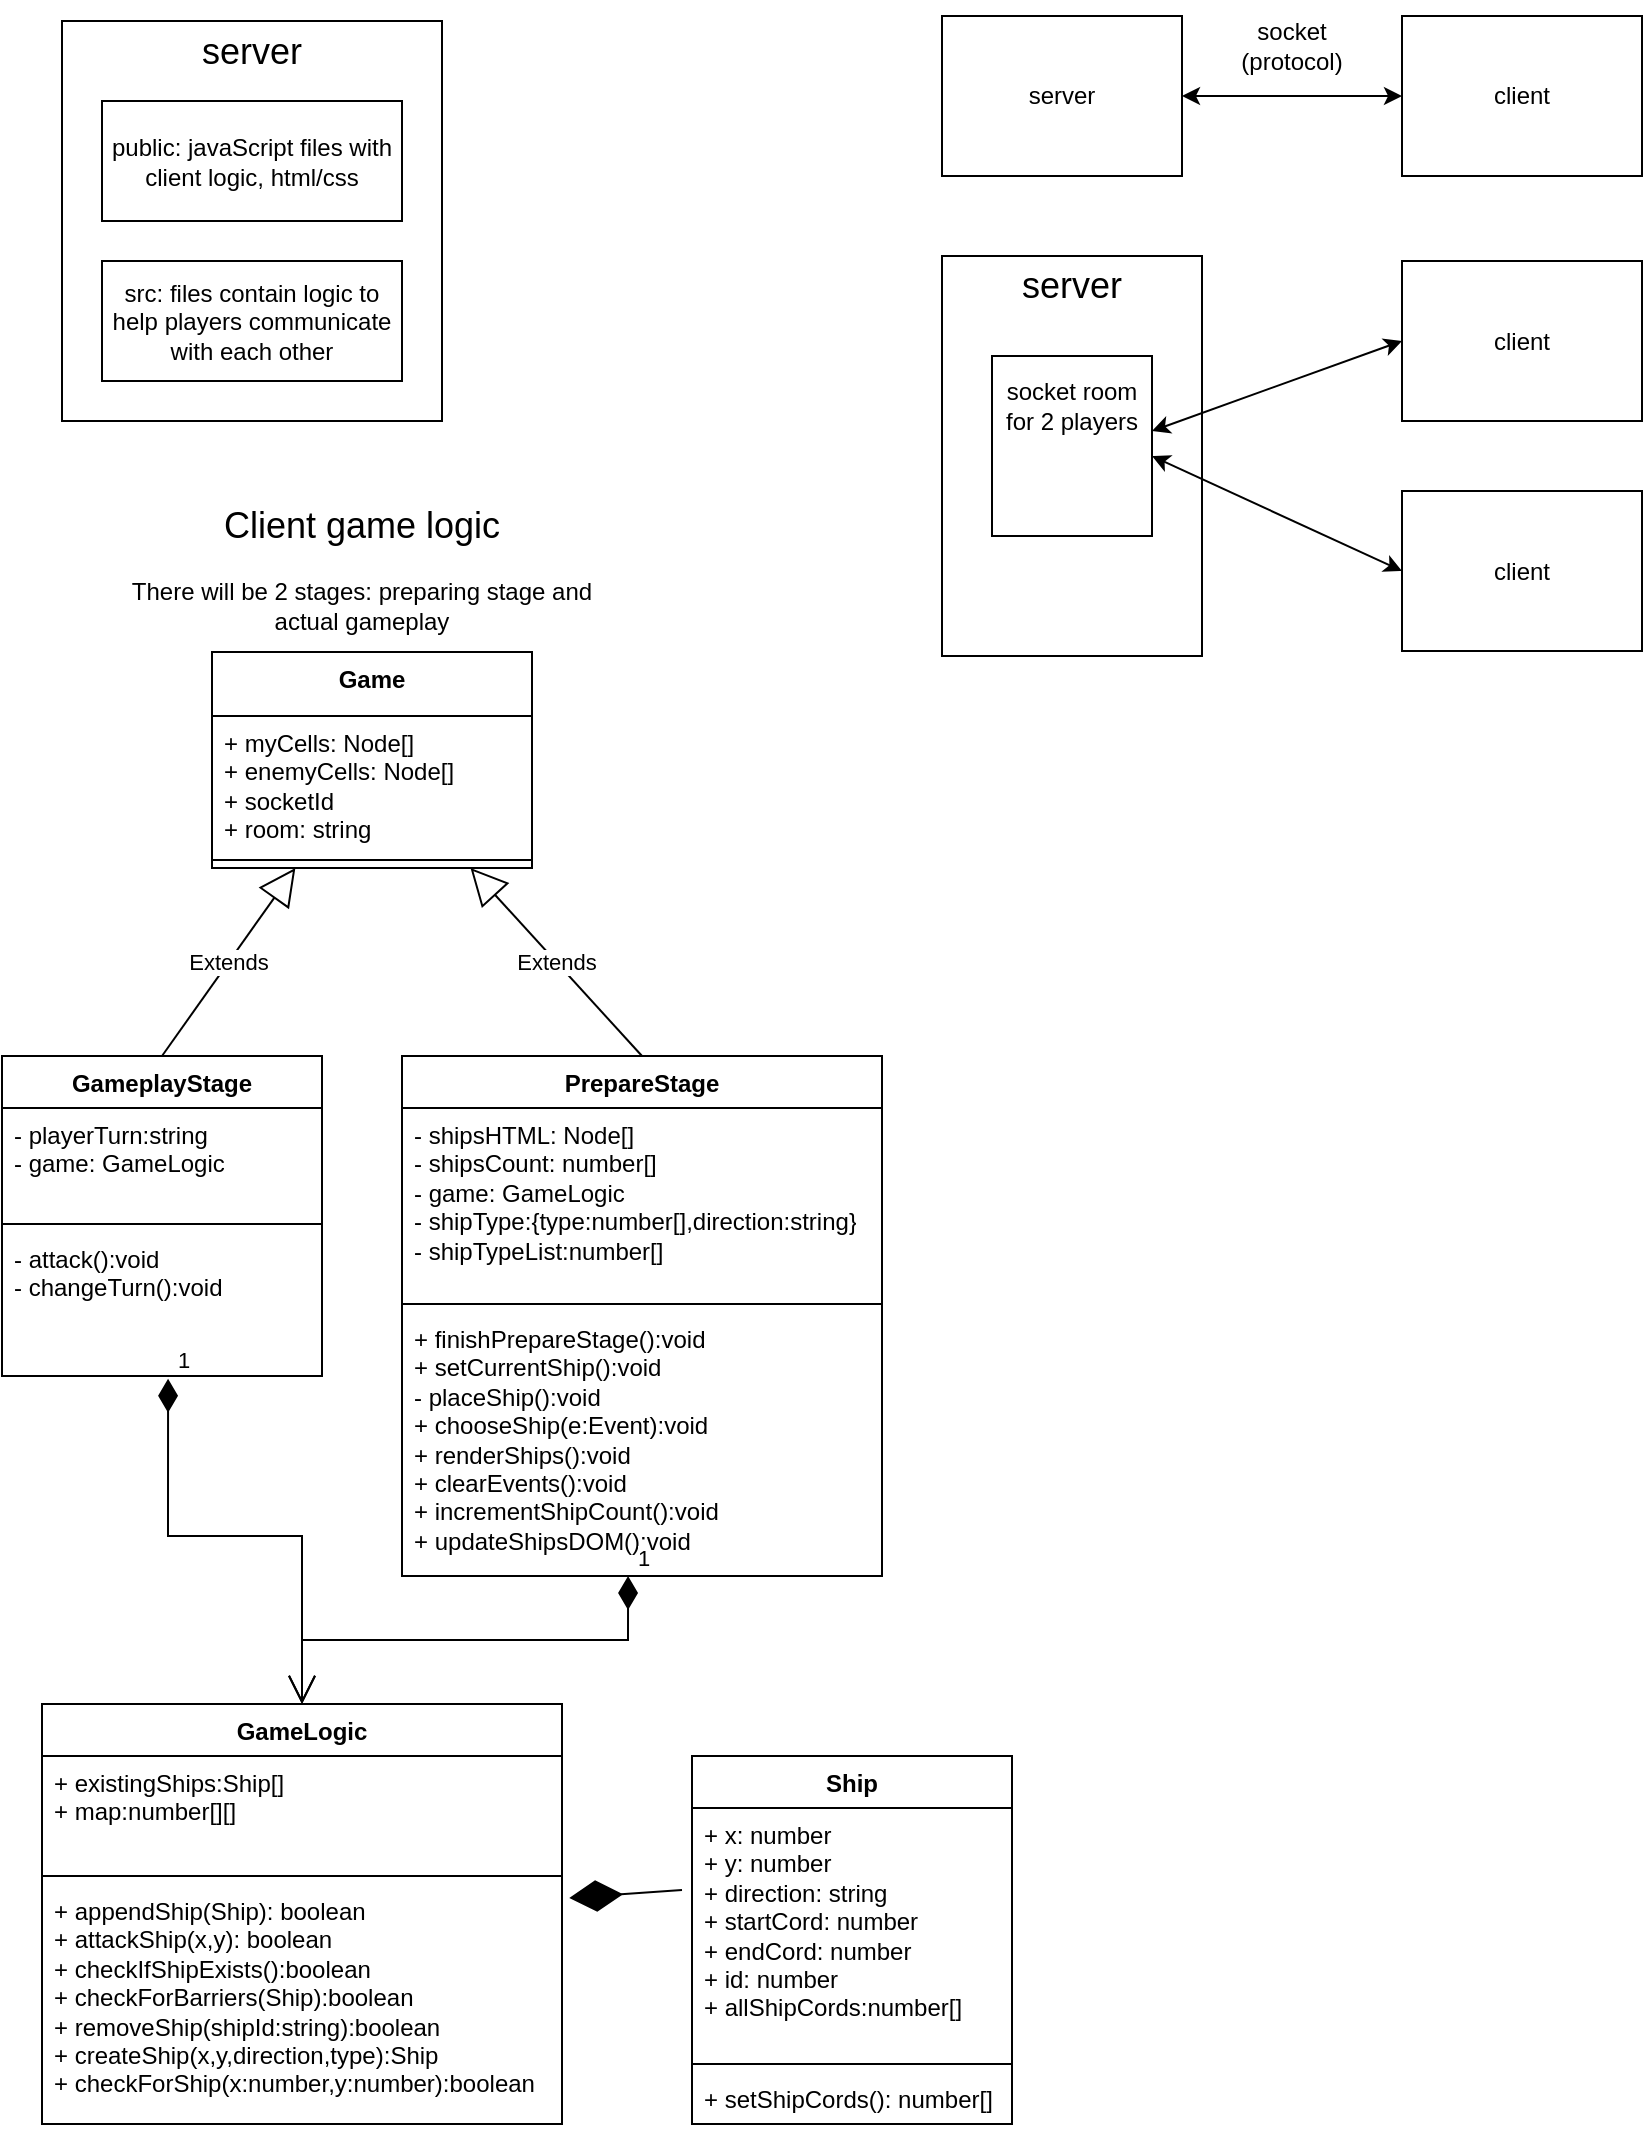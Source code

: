 <mxfile version="24.0.2" type="github">
  <diagram name="Page-1" id="7G-Kw1srW0fVWj_SxOim">
    <mxGraphModel dx="1120" dy="506" grid="1" gridSize="10" guides="1" tooltips="1" connect="1" arrows="1" fold="1" page="1" pageScale="1" pageWidth="850" pageHeight="1100" math="0" shadow="0">
      <root>
        <mxCell id="0" />
        <mxCell id="1" parent="0" />
        <mxCell id="3erMpisCx-1nsQBFbhVN-1" value="server" style="rounded=0;whiteSpace=wrap;html=1;" parent="1" vertex="1">
          <mxGeometry x="480" y="40" width="120" height="80" as="geometry" />
        </mxCell>
        <mxCell id="3erMpisCx-1nsQBFbhVN-2" value="client" style="rounded=0;whiteSpace=wrap;html=1;" parent="1" vertex="1">
          <mxGeometry x="710" y="40" width="120" height="80" as="geometry" />
        </mxCell>
        <mxCell id="3erMpisCx-1nsQBFbhVN-3" value="" style="endArrow=classic;startArrow=classic;html=1;rounded=0;exitX=1;exitY=0.5;exitDx=0;exitDy=0;entryX=0;entryY=0.5;entryDx=0;entryDy=0;" parent="1" source="3erMpisCx-1nsQBFbhVN-1" target="3erMpisCx-1nsQBFbhVN-2" edge="1">
          <mxGeometry width="50" height="50" relative="1" as="geometry">
            <mxPoint x="890" y="220" as="sourcePoint" />
            <mxPoint x="940" y="170" as="targetPoint" />
            <Array as="points" />
          </mxGeometry>
        </mxCell>
        <mxCell id="3erMpisCx-1nsQBFbhVN-5" value="socket (protocol)" style="text;html=1;align=center;verticalAlign=middle;whiteSpace=wrap;rounded=0;" parent="1" vertex="1">
          <mxGeometry x="610" y="40" width="90" height="30" as="geometry" />
        </mxCell>
        <mxCell id="3erMpisCx-1nsQBFbhVN-7" value="" style="rounded=0;whiteSpace=wrap;html=1;" parent="1" vertex="1">
          <mxGeometry x="40" y="42.5" width="190" height="200" as="geometry" />
        </mxCell>
        <mxCell id="3erMpisCx-1nsQBFbhVN-8" value="&lt;font style=&quot;font-size: 18px;&quot;&gt;server&lt;/font&gt;" style="text;html=1;align=center;verticalAlign=middle;whiteSpace=wrap;rounded=0;" parent="1" vertex="1">
          <mxGeometry x="95" y="32.5" width="80" height="50" as="geometry" />
        </mxCell>
        <mxCell id="3erMpisCx-1nsQBFbhVN-9" value="public: javaScript files with client logic, html/css" style="rounded=0;whiteSpace=wrap;html=1;" parent="1" vertex="1">
          <mxGeometry x="60" y="82.5" width="150" height="60" as="geometry" />
        </mxCell>
        <mxCell id="3erMpisCx-1nsQBFbhVN-10" value="src: files contain logic to help players communicate with each other" style="rounded=0;whiteSpace=wrap;html=1;" parent="1" vertex="1">
          <mxGeometry x="60" y="162.5" width="150" height="60" as="geometry" />
        </mxCell>
        <mxCell id="3erMpisCx-1nsQBFbhVN-11" value="client" style="rounded=0;whiteSpace=wrap;html=1;" parent="1" vertex="1">
          <mxGeometry x="710" y="277.5" width="120" height="80" as="geometry" />
        </mxCell>
        <mxCell id="3erMpisCx-1nsQBFbhVN-12" value="client" style="rounded=0;whiteSpace=wrap;html=1;" parent="1" vertex="1">
          <mxGeometry x="710" y="162.5" width="120" height="80" as="geometry" />
        </mxCell>
        <mxCell id="3erMpisCx-1nsQBFbhVN-15" value="" style="rounded=0;whiteSpace=wrap;html=1;" parent="1" vertex="1">
          <mxGeometry x="480" y="160" width="130" height="200" as="geometry" />
        </mxCell>
        <mxCell id="3erMpisCx-1nsQBFbhVN-16" value="&lt;font style=&quot;font-size: 18px;&quot;&gt;server&lt;/font&gt;" style="text;html=1;align=center;verticalAlign=middle;whiteSpace=wrap;rounded=0;" parent="1" vertex="1">
          <mxGeometry x="505" y="150" width="80" height="50" as="geometry" />
        </mxCell>
        <mxCell id="3erMpisCx-1nsQBFbhVN-17" value="" style="rounded=0;whiteSpace=wrap;html=1;" parent="1" vertex="1">
          <mxGeometry x="505" y="210" width="80" height="90" as="geometry" />
        </mxCell>
        <mxCell id="3erMpisCx-1nsQBFbhVN-18" value="&lt;font style=&quot;font-size: 12px;&quot;&gt;socket room for 2 players&lt;/font&gt;" style="text;html=1;align=center;verticalAlign=middle;whiteSpace=wrap;rounded=0;" parent="1" vertex="1">
          <mxGeometry x="505" y="210" width="80" height="50" as="geometry" />
        </mxCell>
        <mxCell id="3erMpisCx-1nsQBFbhVN-19" value="" style="endArrow=classic;startArrow=classic;html=1;rounded=0;entryX=0;entryY=0.5;entryDx=0;entryDy=0;exitX=1;exitY=0.75;exitDx=0;exitDy=0;" parent="1" source="3erMpisCx-1nsQBFbhVN-18" target="3erMpisCx-1nsQBFbhVN-12" edge="1">
          <mxGeometry width="50" height="50" relative="1" as="geometry">
            <mxPoint x="620" y="390" as="sourcePoint" />
            <mxPoint x="670" y="340" as="targetPoint" />
            <Array as="points" />
          </mxGeometry>
        </mxCell>
        <mxCell id="3erMpisCx-1nsQBFbhVN-20" value="" style="endArrow=classic;startArrow=classic;html=1;rounded=0;entryX=0;entryY=0.5;entryDx=0;entryDy=0;exitX=1;exitY=1;exitDx=0;exitDy=0;" parent="1" source="3erMpisCx-1nsQBFbhVN-18" target="3erMpisCx-1nsQBFbhVN-11" edge="1">
          <mxGeometry width="50" height="50" relative="1" as="geometry">
            <mxPoint x="595" y="258" as="sourcePoint" />
            <mxPoint x="720" y="213" as="targetPoint" />
            <Array as="points" />
          </mxGeometry>
        </mxCell>
        <mxCell id="3erMpisCx-1nsQBFbhVN-22" value="&lt;font style=&quot;font-size: 18px;&quot;&gt;Client game logic&lt;/font&gt;" style="text;html=1;align=center;verticalAlign=middle;whiteSpace=wrap;rounded=0;" parent="1" vertex="1">
          <mxGeometry x="95" y="280" width="190" height="30" as="geometry" />
        </mxCell>
        <mxCell id="3erMpisCx-1nsQBFbhVN-27" value="There will be 2 stages: preparing stage and actual gameplay" style="text;html=1;align=center;verticalAlign=middle;whiteSpace=wrap;rounded=0;" parent="1" vertex="1">
          <mxGeometry x="70" y="320" width="240" height="30" as="geometry" />
        </mxCell>
        <mxCell id="3erMpisCx-1nsQBFbhVN-28" value="Game" style="swimlane;fontStyle=1;align=center;verticalAlign=top;childLayout=stackLayout;horizontal=1;startSize=32;horizontalStack=0;resizeParent=1;resizeParentMax=0;resizeLast=0;collapsible=1;marginBottom=0;whiteSpace=wrap;html=1;" parent="1" vertex="1">
          <mxGeometry x="115" y="358" width="160" height="108" as="geometry" />
        </mxCell>
        <mxCell id="3erMpisCx-1nsQBFbhVN-29" value="+ myCells: Node[]&lt;br style=&quot;border-color: var(--border-color);&quot;&gt;+ enemyCells: Node[]&lt;br&gt;+&amp;nbsp;socketId&lt;br&gt;+ room: string" style="text;strokeColor=none;fillColor=none;align=left;verticalAlign=top;spacingLeft=4;spacingRight=4;overflow=hidden;rotatable=0;points=[[0,0.5],[1,0.5]];portConstraint=eastwest;whiteSpace=wrap;html=1;" parent="3erMpisCx-1nsQBFbhVN-28" vertex="1">
          <mxGeometry y="32" width="160" height="68" as="geometry" />
        </mxCell>
        <mxCell id="3erMpisCx-1nsQBFbhVN-30" value="" style="line;strokeWidth=1;fillColor=none;align=left;verticalAlign=middle;spacingTop=-1;spacingLeft=3;spacingRight=3;rotatable=0;labelPosition=right;points=[];portConstraint=eastwest;strokeColor=inherit;" parent="3erMpisCx-1nsQBFbhVN-28" vertex="1">
          <mxGeometry y="100" width="160" height="8" as="geometry" />
        </mxCell>
        <mxCell id="3erMpisCx-1nsQBFbhVN-33" value="GameLogic" style="swimlane;fontStyle=1;align=center;verticalAlign=top;childLayout=stackLayout;horizontal=1;startSize=26;horizontalStack=0;resizeParent=1;resizeParentMax=0;resizeLast=0;collapsible=1;marginBottom=0;whiteSpace=wrap;html=1;" parent="1" vertex="1">
          <mxGeometry x="30" y="884" width="260" height="210" as="geometry" />
        </mxCell>
        <mxCell id="3erMpisCx-1nsQBFbhVN-34" value="+ existingShips:Ship[]&lt;br&gt;+ map:number[][]" style="text;strokeColor=none;fillColor=none;align=left;verticalAlign=top;spacingLeft=4;spacingRight=4;overflow=hidden;rotatable=0;points=[[0,0.5],[1,0.5]];portConstraint=eastwest;whiteSpace=wrap;html=1;" parent="3erMpisCx-1nsQBFbhVN-33" vertex="1">
          <mxGeometry y="26" width="260" height="56" as="geometry" />
        </mxCell>
        <mxCell id="3erMpisCx-1nsQBFbhVN-35" value="" style="line;strokeWidth=1;fillColor=none;align=left;verticalAlign=middle;spacingTop=-1;spacingLeft=3;spacingRight=3;rotatable=0;labelPosition=right;points=[];portConstraint=eastwest;strokeColor=inherit;" parent="3erMpisCx-1nsQBFbhVN-33" vertex="1">
          <mxGeometry y="82" width="260" height="8" as="geometry" />
        </mxCell>
        <mxCell id="3erMpisCx-1nsQBFbhVN-36" value="+ appendShip(Ship): boolean&lt;br&gt;+ attackShip(x,y): boolean&lt;br&gt;+ checkIfShipExists():boolean&lt;br&gt;+&amp;nbsp;checkForBarriers(Ship):boolean&lt;br&gt;+&amp;nbsp;removeShip(shipId:string):boolean&lt;br&gt;+ createShip(x,y,direction,type):Ship&lt;div&gt;+ checkForShip(x:number,y:&lt;span style=&quot;background-color: initial;&quot;&gt;number&lt;/span&gt;&lt;span style=&quot;background-color: initial;&quot;&gt;):boolean&lt;/span&gt;&lt;/div&gt;" style="text;strokeColor=none;fillColor=none;align=left;verticalAlign=top;spacingLeft=4;spacingRight=4;overflow=hidden;rotatable=0;points=[[0,0.5],[1,0.5]];portConstraint=eastwest;whiteSpace=wrap;html=1;" parent="3erMpisCx-1nsQBFbhVN-33" vertex="1">
          <mxGeometry y="90" width="260" height="120" as="geometry" />
        </mxCell>
        <mxCell id="3erMpisCx-1nsQBFbhVN-37" value="Ship" style="swimlane;fontStyle=1;align=center;verticalAlign=top;childLayout=stackLayout;horizontal=1;startSize=26;horizontalStack=0;resizeParent=1;resizeParentMax=0;resizeLast=0;collapsible=1;marginBottom=0;whiteSpace=wrap;html=1;" parent="1" vertex="1">
          <mxGeometry x="355" y="910" width="160" height="184" as="geometry" />
        </mxCell>
        <mxCell id="3erMpisCx-1nsQBFbhVN-38" value="+ x: number&lt;br&gt;+ y: number&lt;br&gt;+ direction: string&lt;br&gt;+ startCord: number&lt;br&gt;+ endCord: number&lt;br&gt;+ id: number&lt;br&gt;+ allShipCords:number[]" style="text;strokeColor=none;fillColor=none;align=left;verticalAlign=top;spacingLeft=4;spacingRight=4;overflow=hidden;rotatable=0;points=[[0,0.5],[1,0.5]];portConstraint=eastwest;whiteSpace=wrap;html=1;" parent="3erMpisCx-1nsQBFbhVN-37" vertex="1">
          <mxGeometry y="26" width="160" height="124" as="geometry" />
        </mxCell>
        <mxCell id="3erMpisCx-1nsQBFbhVN-39" value="" style="line;strokeWidth=1;fillColor=none;align=left;verticalAlign=middle;spacingTop=-1;spacingLeft=3;spacingRight=3;rotatable=0;labelPosition=right;points=[];portConstraint=eastwest;strokeColor=inherit;" parent="3erMpisCx-1nsQBFbhVN-37" vertex="1">
          <mxGeometry y="150" width="160" height="8" as="geometry" />
        </mxCell>
        <mxCell id="3erMpisCx-1nsQBFbhVN-40" value="+&amp;nbsp;setShipCords&lt;span style=&quot;background-color: initial;&quot;&gt;(): number[]&lt;/span&gt;" style="text;strokeColor=none;fillColor=none;align=left;verticalAlign=top;spacingLeft=4;spacingRight=4;overflow=hidden;rotatable=0;points=[[0,0.5],[1,0.5]];portConstraint=eastwest;whiteSpace=wrap;html=1;" parent="3erMpisCx-1nsQBFbhVN-37" vertex="1">
          <mxGeometry y="158" width="160" height="26" as="geometry" />
        </mxCell>
        <mxCell id="3erMpisCx-1nsQBFbhVN-41" value="PrepareStage" style="swimlane;fontStyle=1;align=center;verticalAlign=top;childLayout=stackLayout;horizontal=1;startSize=26;horizontalStack=0;resizeParent=1;resizeParentMax=0;resizeLast=0;collapsible=1;marginBottom=0;whiteSpace=wrap;html=1;" parent="1" vertex="1">
          <mxGeometry x="210" y="560" width="240" height="260" as="geometry" />
        </mxCell>
        <mxCell id="3erMpisCx-1nsQBFbhVN-42" value="- shipsHTML: Node[]&lt;br&gt;- shipsCount: number[]&lt;div&gt;- game: GameLogic&lt;/div&gt;&lt;div&gt;- shipType:{type:number[],direction:string}&lt;/div&gt;&lt;div&gt;- shipTypeList:number[]&lt;/div&gt;" style="text;strokeColor=none;fillColor=none;align=left;verticalAlign=top;spacingLeft=4;spacingRight=4;overflow=hidden;rotatable=0;points=[[0,0.5],[1,0.5]];portConstraint=eastwest;whiteSpace=wrap;html=1;" parent="3erMpisCx-1nsQBFbhVN-41" vertex="1">
          <mxGeometry y="26" width="240" height="94" as="geometry" />
        </mxCell>
        <mxCell id="3erMpisCx-1nsQBFbhVN-43" value="" style="line;strokeWidth=1;fillColor=none;align=left;verticalAlign=middle;spacingTop=-1;spacingLeft=3;spacingRight=3;rotatable=0;labelPosition=right;points=[];portConstraint=eastwest;strokeColor=inherit;" parent="3erMpisCx-1nsQBFbhVN-41" vertex="1">
          <mxGeometry y="120" width="240" height="8" as="geometry" />
        </mxCell>
        <mxCell id="3erMpisCx-1nsQBFbhVN-44" value="+ finishPrepareStage():void&lt;br&gt;+ setCurrentShip():void&lt;div&gt;- placeShip():void&lt;br&gt;+ chooseShip(e:Event):void&lt;br&gt;+ renderShips():void&lt;br&gt;+ clearEvents():void&lt;br&gt;+ incrementShipCount():void&lt;br&gt;+ updateShipsDOM():void&lt;/div&gt;" style="text;strokeColor=none;fillColor=none;align=left;verticalAlign=top;spacingLeft=4;spacingRight=4;overflow=hidden;rotatable=0;points=[[0,0.5],[1,0.5]];portConstraint=eastwest;whiteSpace=wrap;html=1;" parent="3erMpisCx-1nsQBFbhVN-41" vertex="1">
          <mxGeometry y="128" width="240" height="132" as="geometry" />
        </mxCell>
        <mxCell id="3erMpisCx-1nsQBFbhVN-45" value="GameplayStage" style="swimlane;fontStyle=1;align=center;verticalAlign=top;childLayout=stackLayout;horizontal=1;startSize=26;horizontalStack=0;resizeParent=1;resizeParentMax=0;resizeLast=0;collapsible=1;marginBottom=0;whiteSpace=wrap;html=1;" parent="1" vertex="1">
          <mxGeometry x="10" y="560" width="160" height="160" as="geometry" />
        </mxCell>
        <mxCell id="3erMpisCx-1nsQBFbhVN-46" value="&lt;div&gt;- playerTurn:string&lt;/div&gt;&lt;div&gt;- game: GameLogic&lt;br&gt;&lt;/div&gt;" style="text;strokeColor=none;fillColor=none;align=left;verticalAlign=top;spacingLeft=4;spacingRight=4;overflow=hidden;rotatable=0;points=[[0,0.5],[1,0.5]];portConstraint=eastwest;whiteSpace=wrap;html=1;" parent="3erMpisCx-1nsQBFbhVN-45" vertex="1">
          <mxGeometry y="26" width="160" height="54" as="geometry" />
        </mxCell>
        <mxCell id="3erMpisCx-1nsQBFbhVN-47" value="" style="line;strokeWidth=1;fillColor=none;align=left;verticalAlign=middle;spacingTop=-1;spacingLeft=3;spacingRight=3;rotatable=0;labelPosition=right;points=[];portConstraint=eastwest;strokeColor=inherit;" parent="3erMpisCx-1nsQBFbhVN-45" vertex="1">
          <mxGeometry y="80" width="160" height="8" as="geometry" />
        </mxCell>
        <mxCell id="3erMpisCx-1nsQBFbhVN-48" value="- attack():void&lt;div&gt;- changeTurn():void&lt;/div&gt;&lt;div&gt;&lt;br&gt;&lt;/div&gt;" style="text;strokeColor=none;fillColor=none;align=left;verticalAlign=top;spacingLeft=4;spacingRight=4;overflow=hidden;rotatable=0;points=[[0,0.5],[1,0.5]];portConstraint=eastwest;whiteSpace=wrap;html=1;" parent="3erMpisCx-1nsQBFbhVN-45" vertex="1">
          <mxGeometry y="88" width="160" height="72" as="geometry" />
        </mxCell>
        <mxCell id="lt_9eg70PTgxMYx2mxbV-1" value="Extends" style="endArrow=block;endSize=16;endFill=0;html=1;rounded=0;exitX=0.5;exitY=0;exitDx=0;exitDy=0;" edge="1" parent="1" source="3erMpisCx-1nsQBFbhVN-45" target="3erMpisCx-1nsQBFbhVN-28">
          <mxGeometry width="160" relative="1" as="geometry">
            <mxPoint x="315" y="630" as="sourcePoint" />
            <mxPoint x="475" y="630" as="targetPoint" />
          </mxGeometry>
        </mxCell>
        <mxCell id="lt_9eg70PTgxMYx2mxbV-2" value="Extends" style="endArrow=block;endSize=16;endFill=0;html=1;rounded=0;exitX=0.5;exitY=0;exitDx=0;exitDy=0;" edge="1" parent="1" source="3erMpisCx-1nsQBFbhVN-41" target="3erMpisCx-1nsQBFbhVN-28">
          <mxGeometry width="160" relative="1" as="geometry">
            <mxPoint x="225" y="550" as="sourcePoint" />
            <mxPoint x="385" y="550" as="targetPoint" />
          </mxGeometry>
        </mxCell>
        <mxCell id="lt_9eg70PTgxMYx2mxbV-3" value="" style="endArrow=diamondThin;endFill=1;endSize=24;html=1;rounded=0;entryX=1.014;entryY=0.058;entryDx=0;entryDy=0;entryPerimeter=0;" edge="1" parent="1" target="3erMpisCx-1nsQBFbhVN-36">
          <mxGeometry width="160" relative="1" as="geometry">
            <mxPoint x="350" y="977" as="sourcePoint" />
            <mxPoint x="315" y="1080" as="targetPoint" />
          </mxGeometry>
        </mxCell>
        <mxCell id="lt_9eg70PTgxMYx2mxbV-5" value="1" style="endArrow=open;html=1;endSize=12;startArrow=diamondThin;startSize=14;startFill=1;edgeStyle=orthogonalEdgeStyle;align=left;verticalAlign=bottom;rounded=0;entryX=0.5;entryY=0;entryDx=0;entryDy=0;exitX=0.519;exitY=1.019;exitDx=0;exitDy=0;exitPerimeter=0;" edge="1" parent="1" source="3erMpisCx-1nsQBFbhVN-48" target="3erMpisCx-1nsQBFbhVN-33">
          <mxGeometry x="-1" y="3" relative="1" as="geometry">
            <mxPoint x="75" y="690" as="sourcePoint" />
            <mxPoint x="235" y="690" as="targetPoint" />
            <Array as="points">
              <mxPoint x="93" y="800" />
              <mxPoint x="160" y="800" />
            </Array>
          </mxGeometry>
        </mxCell>
        <mxCell id="lt_9eg70PTgxMYx2mxbV-7" value="1" style="endArrow=open;html=1;endSize=12;startArrow=diamondThin;startSize=14;startFill=1;edgeStyle=orthogonalEdgeStyle;align=left;verticalAlign=bottom;rounded=0;exitX=0.471;exitY=1;exitDx=0;exitDy=0;exitPerimeter=0;entryX=0.5;entryY=0;entryDx=0;entryDy=0;" edge="1" parent="1" source="3erMpisCx-1nsQBFbhVN-44" target="3erMpisCx-1nsQBFbhVN-33">
          <mxGeometry x="-1" y="3" relative="1" as="geometry">
            <mxPoint x="465" y="740" as="sourcePoint" />
            <mxPoint x="625" y="740" as="targetPoint" />
          </mxGeometry>
        </mxCell>
      </root>
    </mxGraphModel>
  </diagram>
</mxfile>
